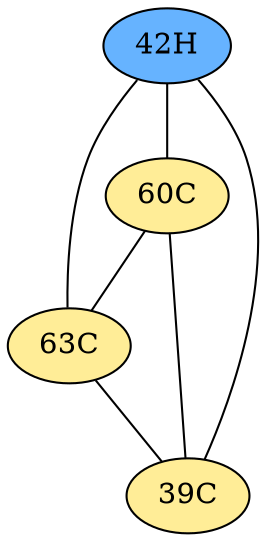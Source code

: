 // The Round Table
graph {
	"42H" [fillcolor="#66B3FF" style=radial]
	"60C" [fillcolor="#FFED97" style=radial]
	"42H" -- "60C" [penwidth=1]
	"42H" [fillcolor="#66B3FF" style=radial]
	"63C" [fillcolor="#FFED97" style=radial]
	"42H" -- "63C" [penwidth=1]
	"42H" [fillcolor="#66B3FF" style=radial]
	"39C" [fillcolor="#FFED97" style=radial]
	"42H" -- "39C" [penwidth=1]
	"60C" [fillcolor="#FFED97" style=radial]
	"63C" [fillcolor="#FFED97" style=radial]
	"60C" -- "63C" [penwidth=1]
	"60C" [fillcolor="#FFED97" style=radial]
	"39C" [fillcolor="#FFED97" style=radial]
	"60C" -- "39C" [penwidth=1]
	"63C" [fillcolor="#FFED97" style=radial]
	"39C" [fillcolor="#FFED97" style=radial]
	"63C" -- "39C" [penwidth=1]
}
